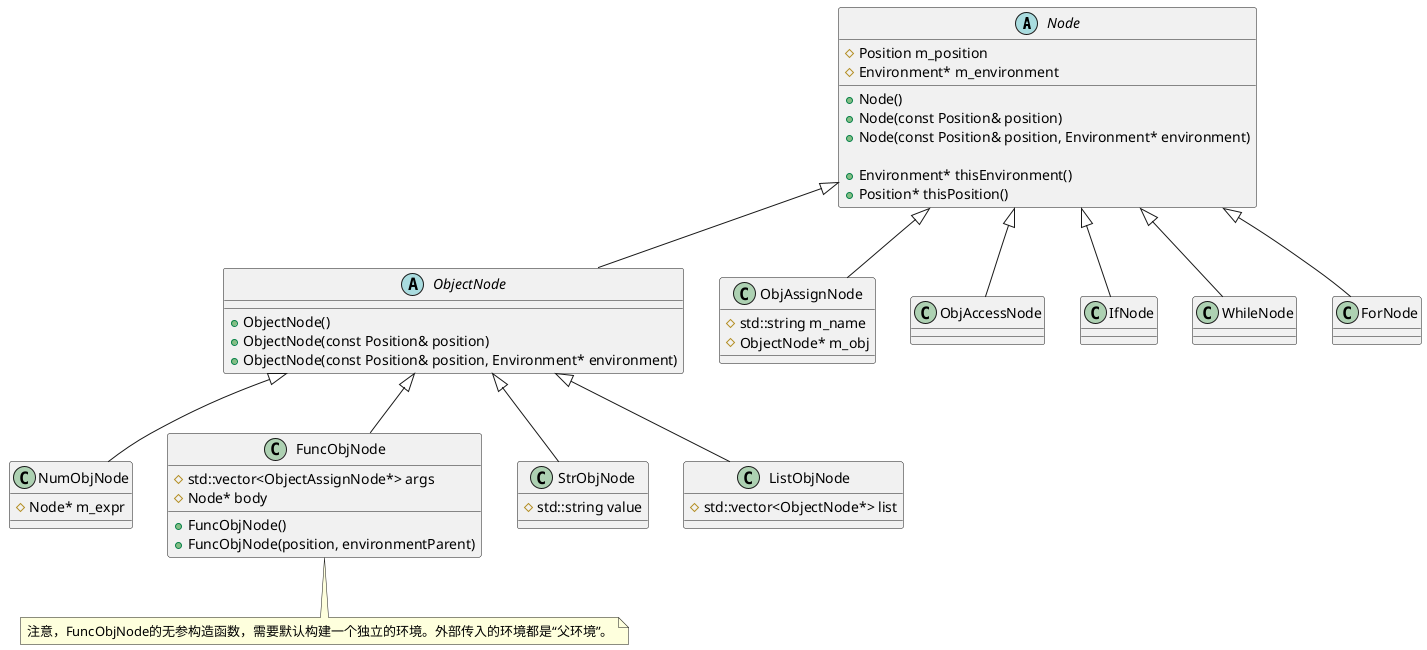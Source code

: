 @startuml
'!include https://unpkg.com/plantuml-style-c4@latest/core.puml
'!theme std

'https://plantuml.com/class-diagram
abstract class Node{
    # Position m_position
    # Environment* m_environment

    + Node()
    + Node(const Position& position)
    + Node(const Position& position, Environment* environment)

    + Environment* thisEnvironment()
    + Position* thisPosition()
}

abstract class ObjectNode{
    + ObjectNode()
    + ObjectNode(const Position& position)
    + ObjectNode(const Position& position, Environment* environment)
}
class NumObjNode{
    # Node* m_expr
}
class FuncObjNode{
    # std::vector<ObjectAssignNode*> args
    # Node* body

    + FuncObjNode()
    + FuncObjNode(position, environmentParent)
}
note bottom: 注意，FuncObjNode的无参构造函数，需要默认构建一个独立的环境。外部传入的环境都是“父环境”。
class StrObjNode{
    # std::string value
}
class ListObjNode{
    # std::vector<ObjectNode*> list
}

ObjectNode <|-- NumObjNode
ObjectNode <|-- FuncObjNode
ObjectNode <|-- StrObjNode
ObjectNode <|-- ListObjNode

class ObjAssignNode{
    # std::string m_name
    # ObjectNode* m_obj
}

class ObjAccessNode

Node <|-- ObjectNode
Node <|-- ObjAccessNode
Node <|-- ObjAssignNode
Node <|-- IfNode
Node <|-- WhileNode
Node <|-- ForNode




@enduml